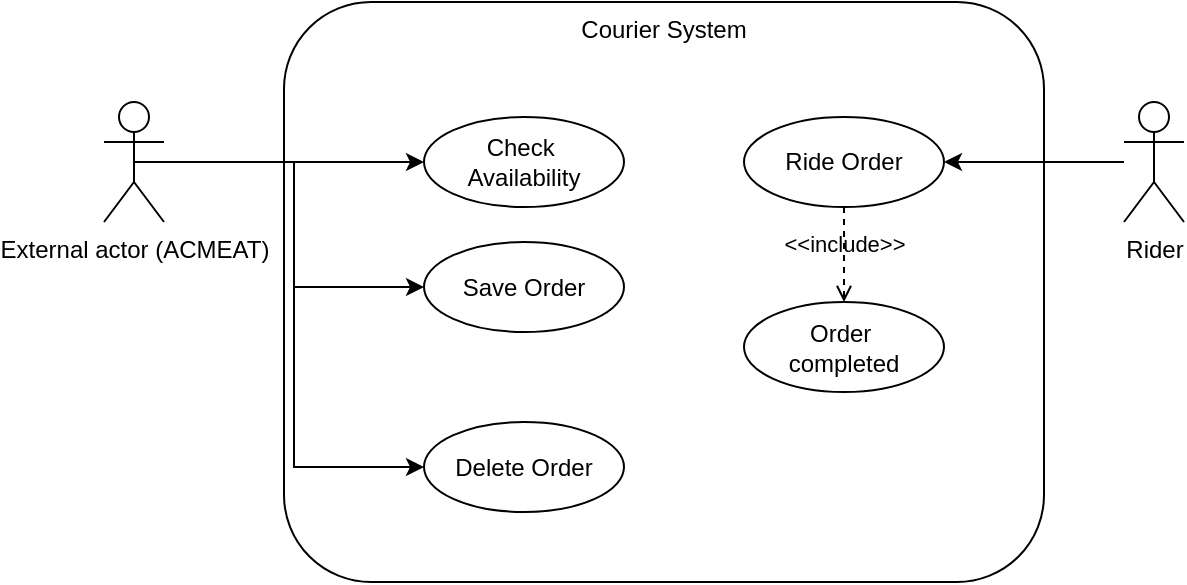 <mxfile version="28.1.1">
  <diagram name="Pagina-1" id="c-uwUkHPffSPwhgFVyYJ">
    <mxGraphModel dx="1144" dy="815" grid="1" gridSize="10" guides="1" tooltips="1" connect="1" arrows="1" fold="1" page="1" pageScale="1" pageWidth="827" pageHeight="1169" math="0" shadow="0">
      <root>
        <mxCell id="0" />
        <mxCell id="1" parent="0" />
        <mxCell id="jGFvi2a09jElZurBwW-i-32" value="Courier System" style="rounded=1;whiteSpace=wrap;html=1;verticalAlign=top;" parent="1" vertex="1">
          <mxGeometry x="230" y="240" width="380" height="290" as="geometry" />
        </mxCell>
        <mxCell id="jGFvi2a09jElZurBwW-i-17" style="edgeStyle=orthogonalEdgeStyle;rounded=0;orthogonalLoop=1;jettySize=auto;html=1;" parent="1" source="jGFvi2a09jElZurBwW-i-1" target="jGFvi2a09jElZurBwW-i-16" edge="1">
          <mxGeometry relative="1" as="geometry" />
        </mxCell>
        <mxCell id="O5LIGbgBDKq7RoHMJCz_-5" style="edgeStyle=orthogonalEdgeStyle;rounded=0;orthogonalLoop=1;jettySize=auto;html=1;exitX=0.5;exitY=0.5;exitDx=0;exitDy=0;exitPerimeter=0;entryX=0;entryY=0.5;entryDx=0;entryDy=0;" parent="1" source="jGFvi2a09jElZurBwW-i-1" target="jGFvi2a09jElZurBwW-i-25" edge="1">
          <mxGeometry relative="1" as="geometry" />
        </mxCell>
        <mxCell id="oqGNpYfXJW9VMifGJvMO-1" style="edgeStyle=orthogonalEdgeStyle;rounded=0;orthogonalLoop=1;jettySize=auto;html=1;entryX=0;entryY=0.5;entryDx=0;entryDy=0;" edge="1" parent="1" source="jGFvi2a09jElZurBwW-i-1" target="O5LIGbgBDKq7RoHMJCz_-1">
          <mxGeometry relative="1" as="geometry" />
        </mxCell>
        <mxCell id="jGFvi2a09jElZurBwW-i-1" value="External actor (ACMEAT)" style="shape=umlActor;verticalLabelPosition=bottom;verticalAlign=top;html=1;" parent="1" vertex="1">
          <mxGeometry x="140" y="290" width="30" height="60" as="geometry" />
        </mxCell>
        <mxCell id="jGFvi2a09jElZurBwW-i-16" value="Check&amp;nbsp;&lt;div&gt;Availability&lt;/div&gt;" style="ellipse;whiteSpace=wrap;html=1;" parent="1" vertex="1">
          <mxGeometry x="300" y="297.5" width="100" height="45" as="geometry" />
        </mxCell>
        <mxCell id="O5LIGbgBDKq7RoHMJCz_-4" style="edgeStyle=orthogonalEdgeStyle;rounded=0;orthogonalLoop=1;jettySize=auto;html=1;entryX=1;entryY=0.5;entryDx=0;entryDy=0;" parent="1" source="jGFvi2a09jElZurBwW-i-23" target="jGFvi2a09jElZurBwW-i-30" edge="1">
          <mxGeometry relative="1" as="geometry" />
        </mxCell>
        <mxCell id="jGFvi2a09jElZurBwW-i-23" value="Rider" style="shape=umlActor;verticalLabelPosition=bottom;verticalAlign=top;html=1;" parent="1" vertex="1">
          <mxGeometry x="650" y="290" width="30" height="60" as="geometry" />
        </mxCell>
        <mxCell id="jGFvi2a09jElZurBwW-i-25" value="Save Order" style="ellipse;whiteSpace=wrap;html=1;" parent="1" vertex="1">
          <mxGeometry x="300" y="360" width="100" height="45" as="geometry" />
        </mxCell>
        <mxCell id="jGFvi2a09jElZurBwW-i-30" value="Ride Order" style="ellipse;whiteSpace=wrap;html=1;" parent="1" vertex="1">
          <mxGeometry x="460" y="297.5" width="100" height="45" as="geometry" />
        </mxCell>
        <mxCell id="O5LIGbgBDKq7RoHMJCz_-1" value="Delete Order" style="ellipse;whiteSpace=wrap;html=1;" parent="1" vertex="1">
          <mxGeometry x="300" y="450" width="100" height="45" as="geometry" />
        </mxCell>
        <mxCell id="O5LIGbgBDKq7RoHMJCz_-2" value="Order&amp;nbsp;&lt;div&gt;completed&lt;/div&gt;" style="ellipse;whiteSpace=wrap;html=1;" parent="1" vertex="1">
          <mxGeometry x="460" y="390" width="100" height="45" as="geometry" />
        </mxCell>
        <mxCell id="O5LIGbgBDKq7RoHMJCz_-7" value="&amp;lt;&amp;lt;include&amp;gt;&amp;gt;" style="html=1;verticalAlign=bottom;labelBackgroundColor=none;endArrow=open;endFill=0;dashed=1;rounded=0;entryX=0.5;entryY=0;entryDx=0;entryDy=0;exitX=0.5;exitY=1;exitDx=0;exitDy=0;" parent="1" source="jGFvi2a09jElZurBwW-i-30" target="O5LIGbgBDKq7RoHMJCz_-2" edge="1">
          <mxGeometry x="0.158" width="160" relative="1" as="geometry">
            <mxPoint x="330" y="420" as="sourcePoint" />
            <mxPoint x="490" y="420" as="targetPoint" />
            <mxPoint as="offset" />
          </mxGeometry>
        </mxCell>
      </root>
    </mxGraphModel>
  </diagram>
</mxfile>
